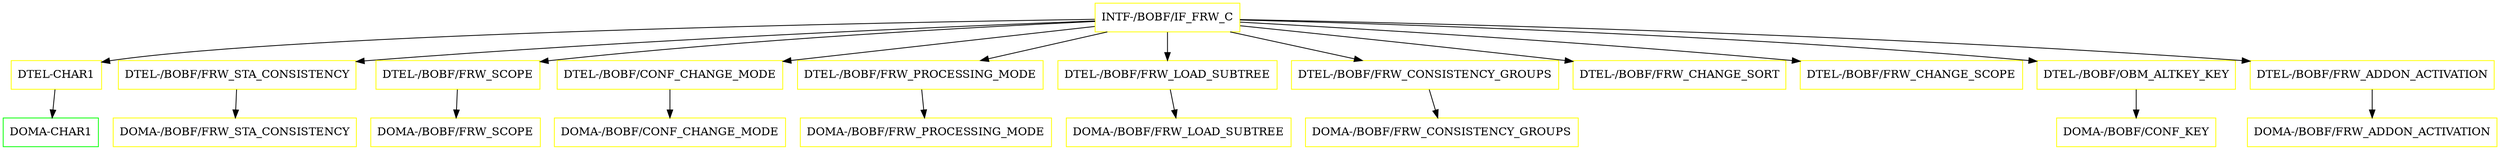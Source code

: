 digraph G {
  "INTF-/BOBF/IF_FRW_C" [shape=box,color=yellow];
  "DTEL-CHAR1" [shape=box,color=yellow,URL="./DTEL_CHAR1.html"];
  "DOMA-CHAR1" [shape=box,color=green,URL="./DOMA_CHAR1.html"];
  "DTEL-/BOBF/FRW_STA_CONSISTENCY" [shape=box,color=yellow,URL="./DTEL_%23BOBF%23FRW_STA_CONSISTENCY.html"];
  "DOMA-/BOBF/FRW_STA_CONSISTENCY" [shape=box,color=yellow,URL="./DOMA_%23BOBF%23FRW_STA_CONSISTENCY.html"];
  "DTEL-/BOBF/FRW_SCOPE" [shape=box,color=yellow,URL="./DTEL_%23BOBF%23FRW_SCOPE.html"];
  "DOMA-/BOBF/FRW_SCOPE" [shape=box,color=yellow,URL="./DOMA_%23BOBF%23FRW_SCOPE.html"];
  "DTEL-/BOBF/CONF_CHANGE_MODE" [shape=box,color=yellow,URL="./DTEL_%23BOBF%23CONF_CHANGE_MODE.html"];
  "DOMA-/BOBF/CONF_CHANGE_MODE" [shape=box,color=yellow,URL="./DOMA_%23BOBF%23CONF_CHANGE_MODE.html"];
  "DTEL-/BOBF/FRW_PROCESSING_MODE" [shape=box,color=yellow,URL="./DTEL_%23BOBF%23FRW_PROCESSING_MODE.html"];
  "DOMA-/BOBF/FRW_PROCESSING_MODE" [shape=box,color=yellow,URL="./DOMA_%23BOBF%23FRW_PROCESSING_MODE.html"];
  "DTEL-/BOBF/FRW_LOAD_SUBTREE" [shape=box,color=yellow,URL="./DTEL_%23BOBF%23FRW_LOAD_SUBTREE.html"];
  "DOMA-/BOBF/FRW_LOAD_SUBTREE" [shape=box,color=yellow,URL="./DOMA_%23BOBF%23FRW_LOAD_SUBTREE.html"];
  "DTEL-/BOBF/FRW_CONSISTENCY_GROUPS" [shape=box,color=yellow,URL="./DTEL_%23BOBF%23FRW_CONSISTENCY_GROUPS.html"];
  "DOMA-/BOBF/FRW_CONSISTENCY_GROUPS" [shape=box,color=yellow,URL="./DOMA_%23BOBF%23FRW_CONSISTENCY_GROUPS.html"];
  "DTEL-/BOBF/FRW_CHANGE_SORT" [shape=box,color=yellow,URL="./DTEL_%23BOBF%23FRW_CHANGE_SORT.html"];
  "DTEL-/BOBF/FRW_CHANGE_SCOPE" [shape=box,color=yellow,URL="./DTEL_%23BOBF%23FRW_CHANGE_SCOPE.html"];
  "DTEL-/BOBF/OBM_ALTKEY_KEY" [shape=box,color=yellow,URL="./DTEL_%23BOBF%23OBM_ALTKEY_KEY.html"];
  "DOMA-/BOBF/CONF_KEY" [shape=box,color=yellow,URL="./DOMA_%23BOBF%23CONF_KEY.html"];
  "DTEL-/BOBF/FRW_ADDON_ACTIVATION" [shape=box,color=yellow,URL="./DTEL_%23BOBF%23FRW_ADDON_ACTIVATION.html"];
  "DOMA-/BOBF/FRW_ADDON_ACTIVATION" [shape=box,color=yellow,URL="./DOMA_%23BOBF%23FRW_ADDON_ACTIVATION.html"];
  "INTF-/BOBF/IF_FRW_C" -> "DTEL-/BOBF/FRW_ADDON_ACTIVATION";
  "INTF-/BOBF/IF_FRW_C" -> "DTEL-/BOBF/OBM_ALTKEY_KEY";
  "INTF-/BOBF/IF_FRW_C" -> "DTEL-/BOBF/FRW_CHANGE_SCOPE";
  "INTF-/BOBF/IF_FRW_C" -> "DTEL-/BOBF/FRW_CHANGE_SORT";
  "INTF-/BOBF/IF_FRW_C" -> "DTEL-/BOBF/FRW_CONSISTENCY_GROUPS";
  "INTF-/BOBF/IF_FRW_C" -> "DTEL-/BOBF/FRW_LOAD_SUBTREE";
  "INTF-/BOBF/IF_FRW_C" -> "DTEL-/BOBF/FRW_PROCESSING_MODE";
  "INTF-/BOBF/IF_FRW_C" -> "DTEL-/BOBF/CONF_CHANGE_MODE";
  "INTF-/BOBF/IF_FRW_C" -> "DTEL-/BOBF/FRW_SCOPE";
  "INTF-/BOBF/IF_FRW_C" -> "DTEL-/BOBF/FRW_STA_CONSISTENCY";
  "INTF-/BOBF/IF_FRW_C" -> "DTEL-CHAR1";
  "DTEL-CHAR1" -> "DOMA-CHAR1";
  "DTEL-/BOBF/FRW_STA_CONSISTENCY" -> "DOMA-/BOBF/FRW_STA_CONSISTENCY";
  "DTEL-/BOBF/FRW_SCOPE" -> "DOMA-/BOBF/FRW_SCOPE";
  "DTEL-/BOBF/CONF_CHANGE_MODE" -> "DOMA-/BOBF/CONF_CHANGE_MODE";
  "DTEL-/BOBF/FRW_PROCESSING_MODE" -> "DOMA-/BOBF/FRW_PROCESSING_MODE";
  "DTEL-/BOBF/FRW_LOAD_SUBTREE" -> "DOMA-/BOBF/FRW_LOAD_SUBTREE";
  "DTEL-/BOBF/FRW_CONSISTENCY_GROUPS" -> "DOMA-/BOBF/FRW_CONSISTENCY_GROUPS";
  "DTEL-/BOBF/OBM_ALTKEY_KEY" -> "DOMA-/BOBF/CONF_KEY";
  "DTEL-/BOBF/FRW_ADDON_ACTIVATION" -> "DOMA-/BOBF/FRW_ADDON_ACTIVATION";
}
